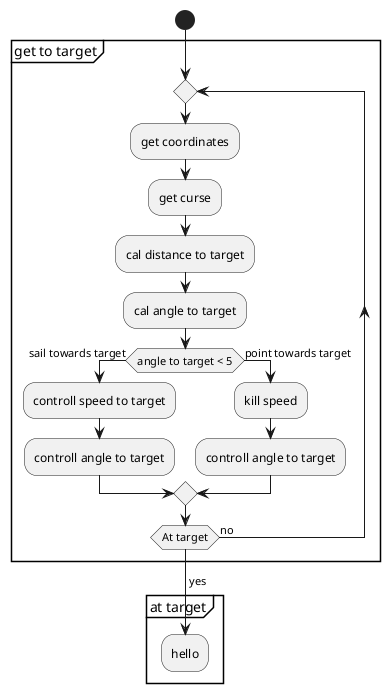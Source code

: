 @startuml

start


group get to target

    repeat 
    :get coordinates;
    :get curse; 
    :cal distance to target;
    :cal angle to target; 
    if (angle to target < 5) then (sail towards target)
        :controll speed to target; 
        :controll angle to target; 
    else (point towards target) 
        :kill speed; 
        :controll angle to target; 
    endif 
    repeat while (At target) is (no)
    ->yes;

end group

group at target
    :hello;

end group
@enduml
